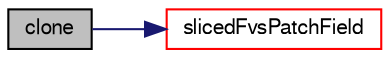 digraph "clone"
{
  bgcolor="transparent";
  edge [fontname="FreeSans",fontsize="10",labelfontname="FreeSans",labelfontsize="10"];
  node [fontname="FreeSans",fontsize="10",shape=record];
  rankdir="LR";
  Node31 [label="clone",height=0.2,width=0.4,color="black", fillcolor="grey75", style="filled", fontcolor="black"];
  Node31 -> Node32 [color="midnightblue",fontsize="10",style="solid",fontname="FreeSans"];
  Node32 [label="slicedFvsPatchField",height=0.2,width=0.4,color="red",URL="$a22378.html#a114d3452b07d5e4d3165167c261874ad",tooltip="Construct from patch, internal field and field to slice. "];
}
